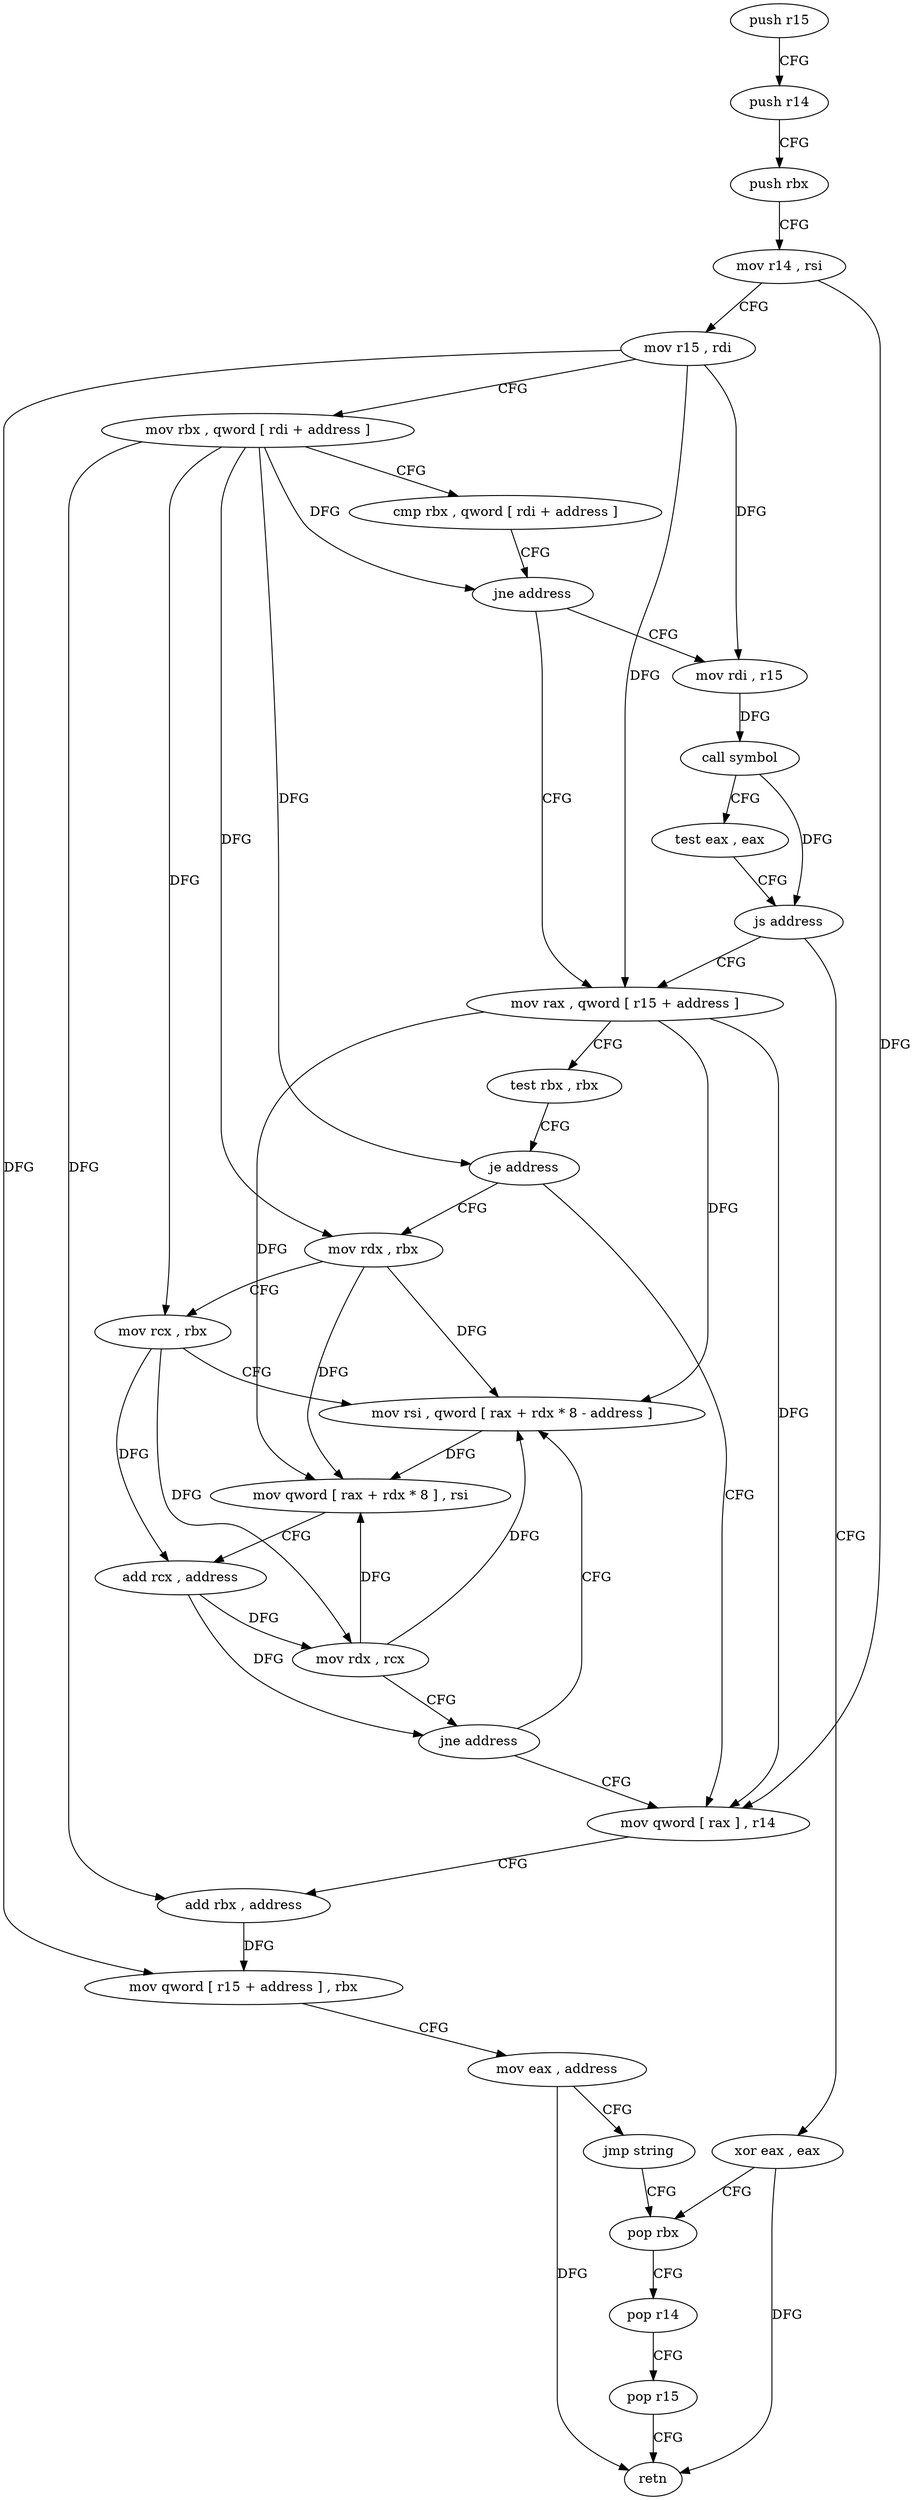 digraph "func" {
"149056" [label = "push r15" ]
"149058" [label = "push r14" ]
"149060" [label = "push rbx" ]
"149061" [label = "mov r14 , rsi" ]
"149064" [label = "mov r15 , rdi" ]
"149067" [label = "mov rbx , qword [ rdi + address ]" ]
"149071" [label = "cmp rbx , qword [ rdi + address ]" ]
"149075" [label = "jne address" ]
"149089" [label = "mov rax , qword [ r15 + address ]" ]
"149077" [label = "mov rdi , r15" ]
"149093" [label = "test rbx , rbx" ]
"149096" [label = "je address" ]
"149122" [label = "mov qword [ rax ] , r14" ]
"149098" [label = "mov rdx , rbx" ]
"149080" [label = "call symbol" ]
"149085" [label = "test eax , eax" ]
"149087" [label = "js address" ]
"149140" [label = "xor eax , eax" ]
"149125" [label = "add rbx , address" ]
"149129" [label = "mov qword [ r15 + address ] , rbx" ]
"149133" [label = "mov eax , address" ]
"149138" [label = "jmp string" ]
"149142" [label = "pop rbx" ]
"149101" [label = "mov rcx , rbx" ]
"149104" [label = "mov rsi , qword [ rax + rdx * 8 - address ]" ]
"149143" [label = "pop r14" ]
"149145" [label = "pop r15" ]
"149147" [label = "retn" ]
"149109" [label = "mov qword [ rax + rdx * 8 ] , rsi" ]
"149113" [label = "add rcx , address" ]
"149117" [label = "mov rdx , rcx" ]
"149120" [label = "jne address" ]
"149056" -> "149058" [ label = "CFG" ]
"149058" -> "149060" [ label = "CFG" ]
"149060" -> "149061" [ label = "CFG" ]
"149061" -> "149064" [ label = "CFG" ]
"149061" -> "149122" [ label = "DFG" ]
"149064" -> "149067" [ label = "CFG" ]
"149064" -> "149089" [ label = "DFG" ]
"149064" -> "149077" [ label = "DFG" ]
"149064" -> "149129" [ label = "DFG" ]
"149067" -> "149071" [ label = "CFG" ]
"149067" -> "149075" [ label = "DFG" ]
"149067" -> "149096" [ label = "DFG" ]
"149067" -> "149125" [ label = "DFG" ]
"149067" -> "149098" [ label = "DFG" ]
"149067" -> "149101" [ label = "DFG" ]
"149071" -> "149075" [ label = "CFG" ]
"149075" -> "149089" [ label = "CFG" ]
"149075" -> "149077" [ label = "CFG" ]
"149089" -> "149093" [ label = "CFG" ]
"149089" -> "149122" [ label = "DFG" ]
"149089" -> "149104" [ label = "DFG" ]
"149089" -> "149109" [ label = "DFG" ]
"149077" -> "149080" [ label = "DFG" ]
"149093" -> "149096" [ label = "CFG" ]
"149096" -> "149122" [ label = "CFG" ]
"149096" -> "149098" [ label = "CFG" ]
"149122" -> "149125" [ label = "CFG" ]
"149098" -> "149101" [ label = "CFG" ]
"149098" -> "149104" [ label = "DFG" ]
"149098" -> "149109" [ label = "DFG" ]
"149080" -> "149085" [ label = "CFG" ]
"149080" -> "149087" [ label = "DFG" ]
"149085" -> "149087" [ label = "CFG" ]
"149087" -> "149140" [ label = "CFG" ]
"149087" -> "149089" [ label = "CFG" ]
"149140" -> "149142" [ label = "CFG" ]
"149140" -> "149147" [ label = "DFG" ]
"149125" -> "149129" [ label = "DFG" ]
"149129" -> "149133" [ label = "CFG" ]
"149133" -> "149138" [ label = "CFG" ]
"149133" -> "149147" [ label = "DFG" ]
"149138" -> "149142" [ label = "CFG" ]
"149142" -> "149143" [ label = "CFG" ]
"149101" -> "149104" [ label = "CFG" ]
"149101" -> "149113" [ label = "DFG" ]
"149101" -> "149117" [ label = "DFG" ]
"149104" -> "149109" [ label = "DFG" ]
"149143" -> "149145" [ label = "CFG" ]
"149145" -> "149147" [ label = "CFG" ]
"149109" -> "149113" [ label = "CFG" ]
"149113" -> "149117" [ label = "DFG" ]
"149113" -> "149120" [ label = "DFG" ]
"149117" -> "149120" [ label = "CFG" ]
"149117" -> "149104" [ label = "DFG" ]
"149117" -> "149109" [ label = "DFG" ]
"149120" -> "149104" [ label = "CFG" ]
"149120" -> "149122" [ label = "CFG" ]
}
